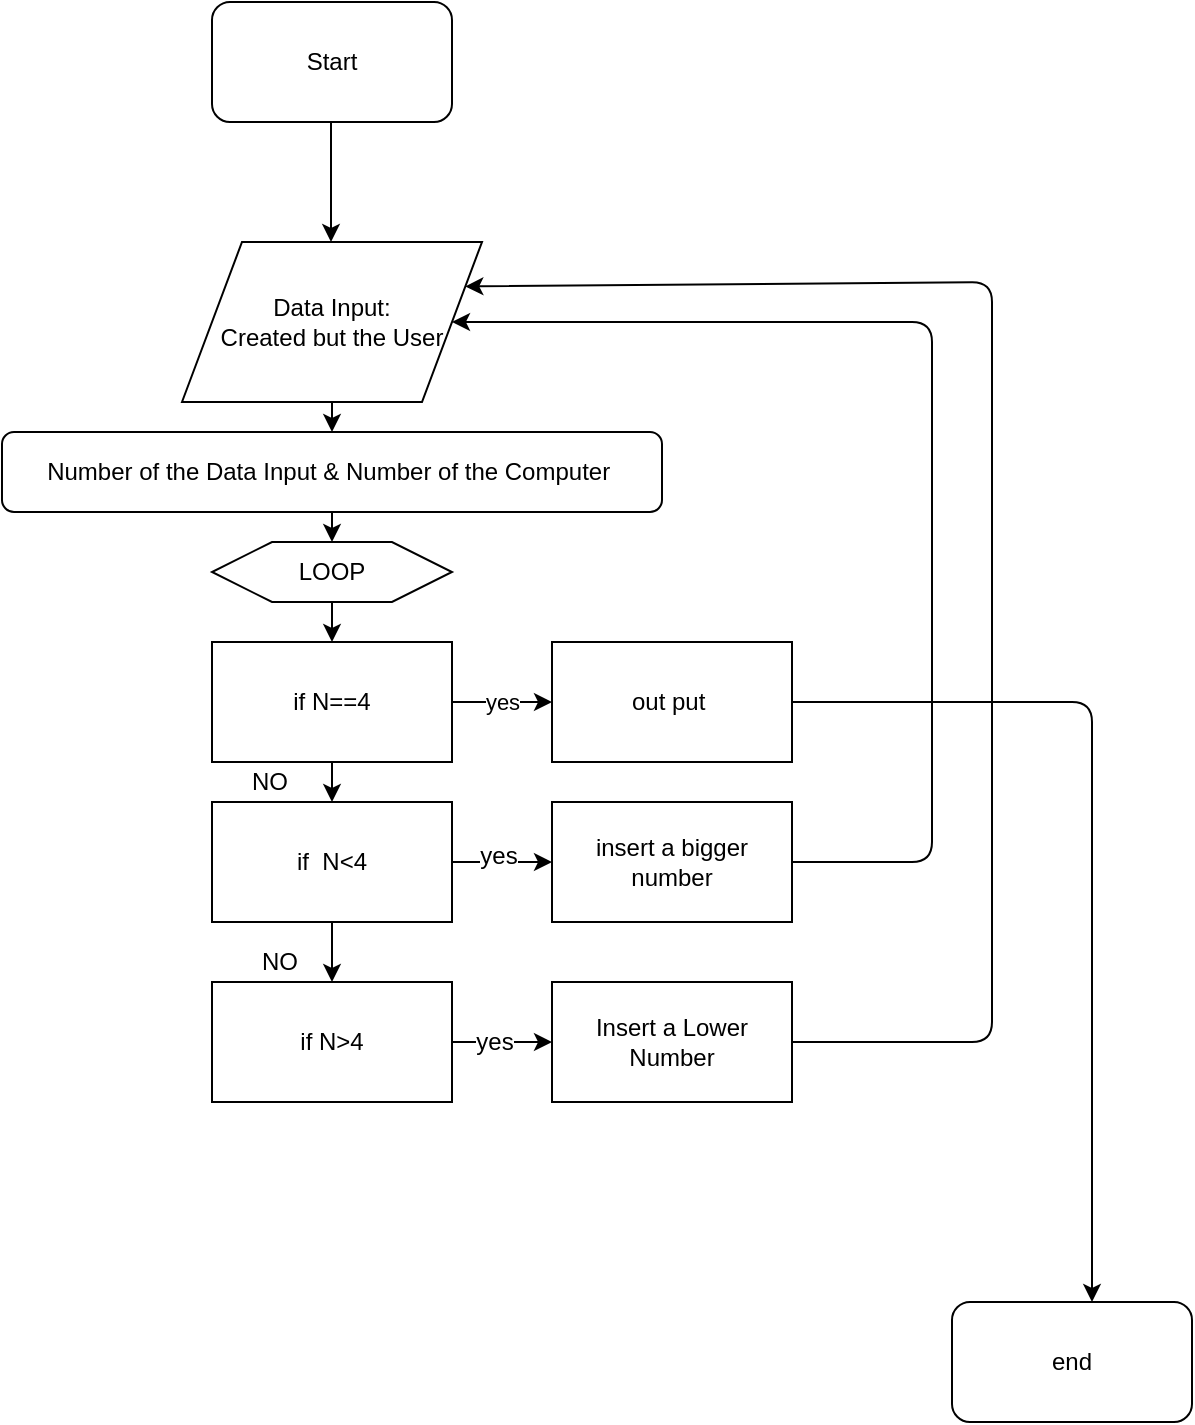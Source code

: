 <mxfile version="11.2.8" type="github" pages="1"><diagram id="xmf9HJ2nHjXCuv1Qn-MA" name="Page-1"><mxGraphModel dx="1096" dy="674" grid="1" gridSize="10" guides="1" tooltips="1" connect="1" arrows="1" fold="1" page="1" pageScale="1" pageWidth="850" pageHeight="1100" math="0" shadow="0"><root><mxCell id="0"/><mxCell id="1" parent="0"/><mxCell id="49gmMLBEbMn2hZDdnrWp-1" value="Start" style="rounded=1;whiteSpace=wrap;html=1;" vertex="1" parent="1"><mxGeometry x="340" y="50" width="120" height="60" as="geometry"/></mxCell><mxCell id="49gmMLBEbMn2hZDdnrWp-2" value="" style="endArrow=classic;html=1;" edge="1" parent="1"><mxGeometry width="50" height="50" relative="1" as="geometry"><mxPoint x="399.5" y="110" as="sourcePoint"/><mxPoint x="399.5" y="170" as="targetPoint"/></mxGeometry></mxCell><mxCell id="49gmMLBEbMn2hZDdnrWp-3" value="Data Input:&lt;br&gt;Created but the User" style="shape=parallelogram;perimeter=parallelogramPerimeter;whiteSpace=wrap;html=1;" vertex="1" parent="1"><mxGeometry x="325" y="170" width="150" height="80" as="geometry"/></mxCell><mxCell id="49gmMLBEbMn2hZDdnrWp-4" value="LOOP" style="shape=hexagon;perimeter=hexagonPerimeter2;whiteSpace=wrap;html=1;" vertex="1" parent="1"><mxGeometry x="340" y="320" width="120" height="30" as="geometry"/></mxCell><mxCell id="49gmMLBEbMn2hZDdnrWp-8" value="if N==4" style="rounded=0;whiteSpace=wrap;html=1;" vertex="1" parent="1"><mxGeometry x="340" y="370" width="120" height="60" as="geometry"/></mxCell><mxCell id="49gmMLBEbMn2hZDdnrWp-9" value="out put&amp;nbsp;" style="rounded=0;whiteSpace=wrap;html=1;" vertex="1" parent="1"><mxGeometry x="510" y="370" width="120" height="60" as="geometry"/></mxCell><mxCell id="49gmMLBEbMn2hZDdnrWp-12" value="yes" style="endArrow=classic;html=1;exitX=1;exitY=0.5;exitDx=0;exitDy=0;entryX=0;entryY=0.5;entryDx=0;entryDy=0;" edge="1" parent="1" source="49gmMLBEbMn2hZDdnrWp-8" target="49gmMLBEbMn2hZDdnrWp-9"><mxGeometry width="50" height="50" relative="1" as="geometry"><mxPoint x="330" y="790" as="sourcePoint"/><mxPoint x="380" y="740" as="targetPoint"/><Array as="points"><mxPoint x="510" y="400"/></Array></mxGeometry></mxCell><mxCell id="49gmMLBEbMn2hZDdnrWp-13" value="if &amp;nbsp;N&amp;lt;4" style="rounded=0;whiteSpace=wrap;html=1;" vertex="1" parent="1"><mxGeometry x="340" y="450" width="120" height="60" as="geometry"/></mxCell><mxCell id="49gmMLBEbMn2hZDdnrWp-14" value="insert a bigger number" style="rounded=0;whiteSpace=wrap;html=1;" vertex="1" parent="1"><mxGeometry x="510" y="450" width="120" height="60" as="geometry"/></mxCell><mxCell id="49gmMLBEbMn2hZDdnrWp-15" value="if N&amp;gt;4" style="rounded=0;whiteSpace=wrap;html=1;" vertex="1" parent="1"><mxGeometry x="340" y="540" width="120" height="60" as="geometry"/></mxCell><mxCell id="49gmMLBEbMn2hZDdnrWp-16" value="Insert a Lower Number" style="rounded=0;whiteSpace=wrap;html=1;" vertex="1" parent="1"><mxGeometry x="510" y="540" width="120" height="60" as="geometry"/></mxCell><mxCell id="49gmMLBEbMn2hZDdnrWp-17" value="" style="endArrow=classic;html=1;exitX=1;exitY=0.5;exitDx=0;exitDy=0;entryX=0;entryY=0.5;entryDx=0;entryDy=0;" edge="1" parent="1" source="49gmMLBEbMn2hZDdnrWp-13" target="49gmMLBEbMn2hZDdnrWp-14"><mxGeometry width="50" height="50" relative="1" as="geometry"><mxPoint x="460" y="510" as="sourcePoint"/><mxPoint x="510" y="460" as="targetPoint"/></mxGeometry></mxCell><mxCell id="49gmMLBEbMn2hZDdnrWp-23" value="yes" style="text;html=1;resizable=0;points=[];align=center;verticalAlign=middle;labelBackgroundColor=#ffffff;" vertex="1" connectable="0" parent="49gmMLBEbMn2hZDdnrWp-17"><mxGeometry x="-0.08" y="3" relative="1" as="geometry"><mxPoint as="offset"/></mxGeometry></mxCell><mxCell id="49gmMLBEbMn2hZDdnrWp-18" value="" style="endArrow=classic;html=1;exitX=1;exitY=0.5;exitDx=0;exitDy=0;entryX=0;entryY=0.5;entryDx=0;entryDy=0;" edge="1" parent="1" source="49gmMLBEbMn2hZDdnrWp-15" target="49gmMLBEbMn2hZDdnrWp-16"><mxGeometry width="50" height="50" relative="1" as="geometry"><mxPoint x="460" y="590" as="sourcePoint"/><mxPoint x="510" y="540" as="targetPoint"/></mxGeometry></mxCell><mxCell id="49gmMLBEbMn2hZDdnrWp-24" value="yes" style="text;html=1;resizable=0;points=[];align=center;verticalAlign=middle;labelBackgroundColor=#ffffff;" vertex="1" connectable="0" parent="49gmMLBEbMn2hZDdnrWp-18"><mxGeometry x="-0.16" relative="1" as="geometry"><mxPoint as="offset"/></mxGeometry></mxCell><mxCell id="49gmMLBEbMn2hZDdnrWp-22" value="" style="endArrow=classic;html=1;exitX=0.5;exitY=1;exitDx=0;exitDy=0;entryX=0.5;entryY=0;entryDx=0;entryDy=0;" edge="1" parent="1" source="49gmMLBEbMn2hZDdnrWp-4" target="49gmMLBEbMn2hZDdnrWp-8"><mxGeometry width="50" height="50" relative="1" as="geometry"><mxPoint x="370" y="380" as="sourcePoint"/><mxPoint x="420" y="330" as="targetPoint"/></mxGeometry></mxCell><mxCell id="49gmMLBEbMn2hZDdnrWp-25" value="" style="endArrow=classic;html=1;exitX=0.5;exitY=1;exitDx=0;exitDy=0;entryX=0.5;entryY=0;entryDx=0;entryDy=0;" edge="1" parent="1" source="49gmMLBEbMn2hZDdnrWp-8" target="49gmMLBEbMn2hZDdnrWp-13"><mxGeometry width="50" height="50" relative="1" as="geometry"><mxPoint x="380" y="460" as="sourcePoint"/><mxPoint x="430" y="410" as="targetPoint"/></mxGeometry></mxCell><mxCell id="49gmMLBEbMn2hZDdnrWp-26" value="" style="endArrow=classic;html=1;exitX=0.5;exitY=1;exitDx=0;exitDy=0;entryX=0.5;entryY=0;entryDx=0;entryDy=0;" edge="1" parent="1" source="49gmMLBEbMn2hZDdnrWp-13" target="49gmMLBEbMn2hZDdnrWp-15"><mxGeometry width="50" height="50" relative="1" as="geometry"><mxPoint x="380" y="560" as="sourcePoint"/><mxPoint x="430" y="510" as="targetPoint"/></mxGeometry></mxCell><mxCell id="49gmMLBEbMn2hZDdnrWp-28" value="" style="endArrow=classic;html=1;exitX=1;exitY=0.5;exitDx=0;exitDy=0;entryX=1;entryY=0.5;entryDx=0;entryDy=0;" edge="1" parent="1" source="49gmMLBEbMn2hZDdnrWp-14" target="49gmMLBEbMn2hZDdnrWp-3"><mxGeometry width="50" height="50" relative="1" as="geometry"><mxPoint x="330" y="670" as="sourcePoint"/><mxPoint x="380" y="620" as="targetPoint"/><Array as="points"><mxPoint x="700" y="480"/><mxPoint x="700" y="210"/></Array></mxGeometry></mxCell><mxCell id="49gmMLBEbMn2hZDdnrWp-31" value="" style="endArrow=classic;html=1;exitX=1;exitY=0.5;exitDx=0;exitDy=0;entryX=1;entryY=0.25;entryDx=0;entryDy=0;" edge="1" parent="1" source="49gmMLBEbMn2hZDdnrWp-16" target="49gmMLBEbMn2hZDdnrWp-3"><mxGeometry width="50" height="50" relative="1" as="geometry"><mxPoint x="660" y="570" as="sourcePoint"/><mxPoint x="490" y="300" as="targetPoint"/><Array as="points"><mxPoint x="730" y="570"/><mxPoint x="730" y="190"/></Array></mxGeometry></mxCell><mxCell id="49gmMLBEbMn2hZDdnrWp-33" value="Number of the Data Input &amp;amp; Number of the Computer&amp;nbsp;" style="rounded=1;whiteSpace=wrap;html=1;" vertex="1" parent="1"><mxGeometry x="235" y="265" width="330" height="40" as="geometry"/></mxCell><mxCell id="49gmMLBEbMn2hZDdnrWp-34" value="" style="endArrow=classic;html=1;exitX=0.5;exitY=1;exitDx=0;exitDy=0;entryX=0.5;entryY=0;entryDx=0;entryDy=0;" edge="1" parent="1" source="49gmMLBEbMn2hZDdnrWp-3" target="49gmMLBEbMn2hZDdnrWp-33"><mxGeometry width="50" height="50" relative="1" as="geometry"><mxPoint x="380" y="290" as="sourcePoint"/><mxPoint x="430" y="240" as="targetPoint"/></mxGeometry></mxCell><mxCell id="49gmMLBEbMn2hZDdnrWp-35" value="" style="endArrow=classic;html=1;exitX=0.5;exitY=1;exitDx=0;exitDy=0;entryX=0.5;entryY=0;entryDx=0;entryDy=0;" edge="1" parent="1" source="49gmMLBEbMn2hZDdnrWp-33" target="49gmMLBEbMn2hZDdnrWp-4"><mxGeometry width="50" height="50" relative="1" as="geometry"><mxPoint x="370" y="340" as="sourcePoint"/><mxPoint x="420" y="290" as="targetPoint"/></mxGeometry></mxCell><mxCell id="49gmMLBEbMn2hZDdnrWp-36" value="" style="endArrow=classic;html=1;" edge="1" parent="1"><mxGeometry width="50" height="50" relative="1" as="geometry"><mxPoint x="630" y="400" as="sourcePoint"/><mxPoint x="780" y="700" as="targetPoint"/><Array as="points"><mxPoint x="630" y="400"/><mxPoint x="780" y="400"/></Array></mxGeometry></mxCell><mxCell id="49gmMLBEbMn2hZDdnrWp-37" value="end" style="rounded=1;whiteSpace=wrap;html=1;" vertex="1" parent="1"><mxGeometry x="710" y="700" width="120" height="60" as="geometry"/></mxCell><mxCell id="49gmMLBEbMn2hZDdnrWp-38" value="NO" style="text;html=1;resizable=0;points=[];autosize=1;align=left;verticalAlign=top;spacingTop=-4;" vertex="1" parent="1"><mxGeometry x="358" y="430" width="30" height="20" as="geometry"/></mxCell><mxCell id="49gmMLBEbMn2hZDdnrWp-39" value="NO" style="text;html=1;resizable=0;points=[];autosize=1;align=left;verticalAlign=top;spacingTop=-4;" vertex="1" parent="1"><mxGeometry x="363" y="520" width="30" height="20" as="geometry"/></mxCell></root></mxGraphModel></diagram></mxfile>